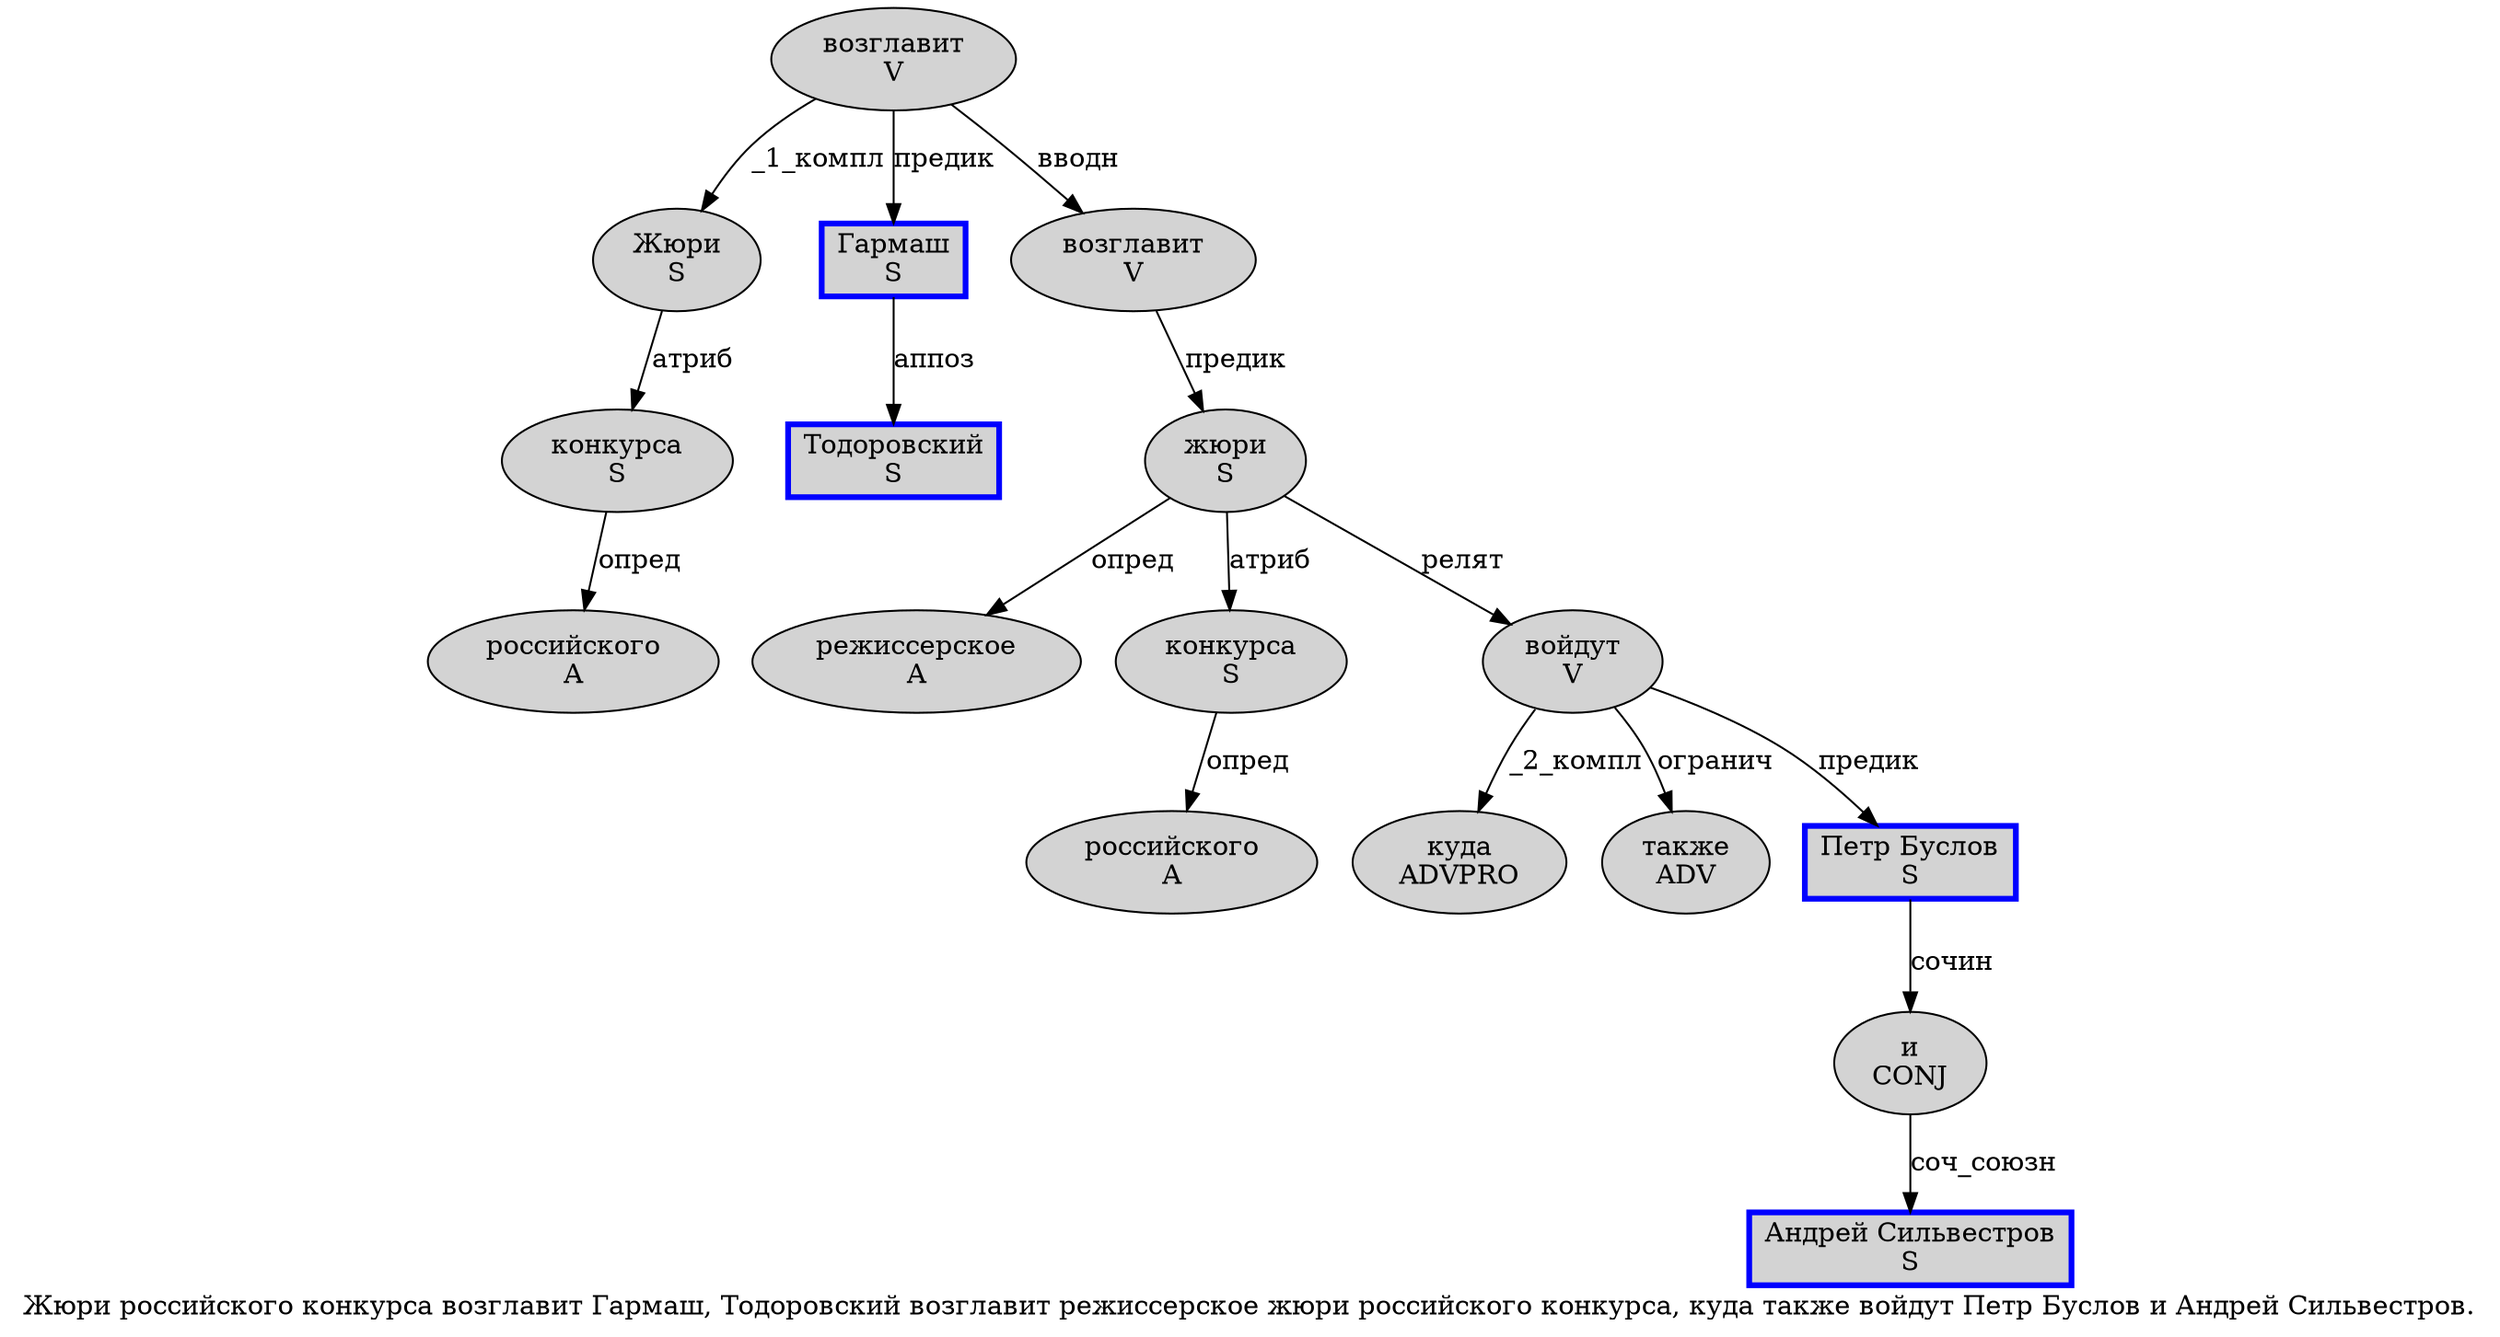 digraph SENTENCE_582 {
	graph [label="Жюри российского конкурса возглавит Гармаш, Тодоровский возглавит режиссерское жюри российского конкурса, куда также войдут Петр Буслов и Андрей Сильвестров."]
	node [style=filled]
		0 [label="Жюри
S" color="" fillcolor=lightgray penwidth=1 shape=ellipse]
		1 [label="российского
A" color="" fillcolor=lightgray penwidth=1 shape=ellipse]
		2 [label="конкурса
S" color="" fillcolor=lightgray penwidth=1 shape=ellipse]
		3 [label="возглавит
V" color="" fillcolor=lightgray penwidth=1 shape=ellipse]
		4 [label="Гармаш
S" color=blue fillcolor=lightgray penwidth=3 shape=box]
		6 [label="Тодоровский
S" color=blue fillcolor=lightgray penwidth=3 shape=box]
		7 [label="возглавит
V" color="" fillcolor=lightgray penwidth=1 shape=ellipse]
		8 [label="режиссерское
A" color="" fillcolor=lightgray penwidth=1 shape=ellipse]
		9 [label="жюри
S" color="" fillcolor=lightgray penwidth=1 shape=ellipse]
		10 [label="российского
A" color="" fillcolor=lightgray penwidth=1 shape=ellipse]
		11 [label="конкурса
S" color="" fillcolor=lightgray penwidth=1 shape=ellipse]
		13 [label="куда
ADVPRO" color="" fillcolor=lightgray penwidth=1 shape=ellipse]
		14 [label="также
ADV" color="" fillcolor=lightgray penwidth=1 shape=ellipse]
		15 [label="войдут
V" color="" fillcolor=lightgray penwidth=1 shape=ellipse]
		16 [label="Петр Буслов
S" color=blue fillcolor=lightgray penwidth=3 shape=box]
		17 [label="и
CONJ" color="" fillcolor=lightgray penwidth=1 shape=ellipse]
		18 [label="Андрей Сильвестров
S" color=blue fillcolor=lightgray penwidth=3 shape=box]
			9 -> 8 [label="опред"]
			9 -> 11 [label="атриб"]
			9 -> 15 [label="релят"]
			15 -> 13 [label="_2_компл"]
			15 -> 14 [label="огранич"]
			15 -> 16 [label="предик"]
			11 -> 10 [label="опред"]
			17 -> 18 [label="соч_союзн"]
			2 -> 1 [label="опред"]
			4 -> 6 [label="аппоз"]
			3 -> 0 [label="_1_компл"]
			3 -> 4 [label="предик"]
			3 -> 7 [label="вводн"]
			0 -> 2 [label="атриб"]
			7 -> 9 [label="предик"]
			16 -> 17 [label="сочин"]
}